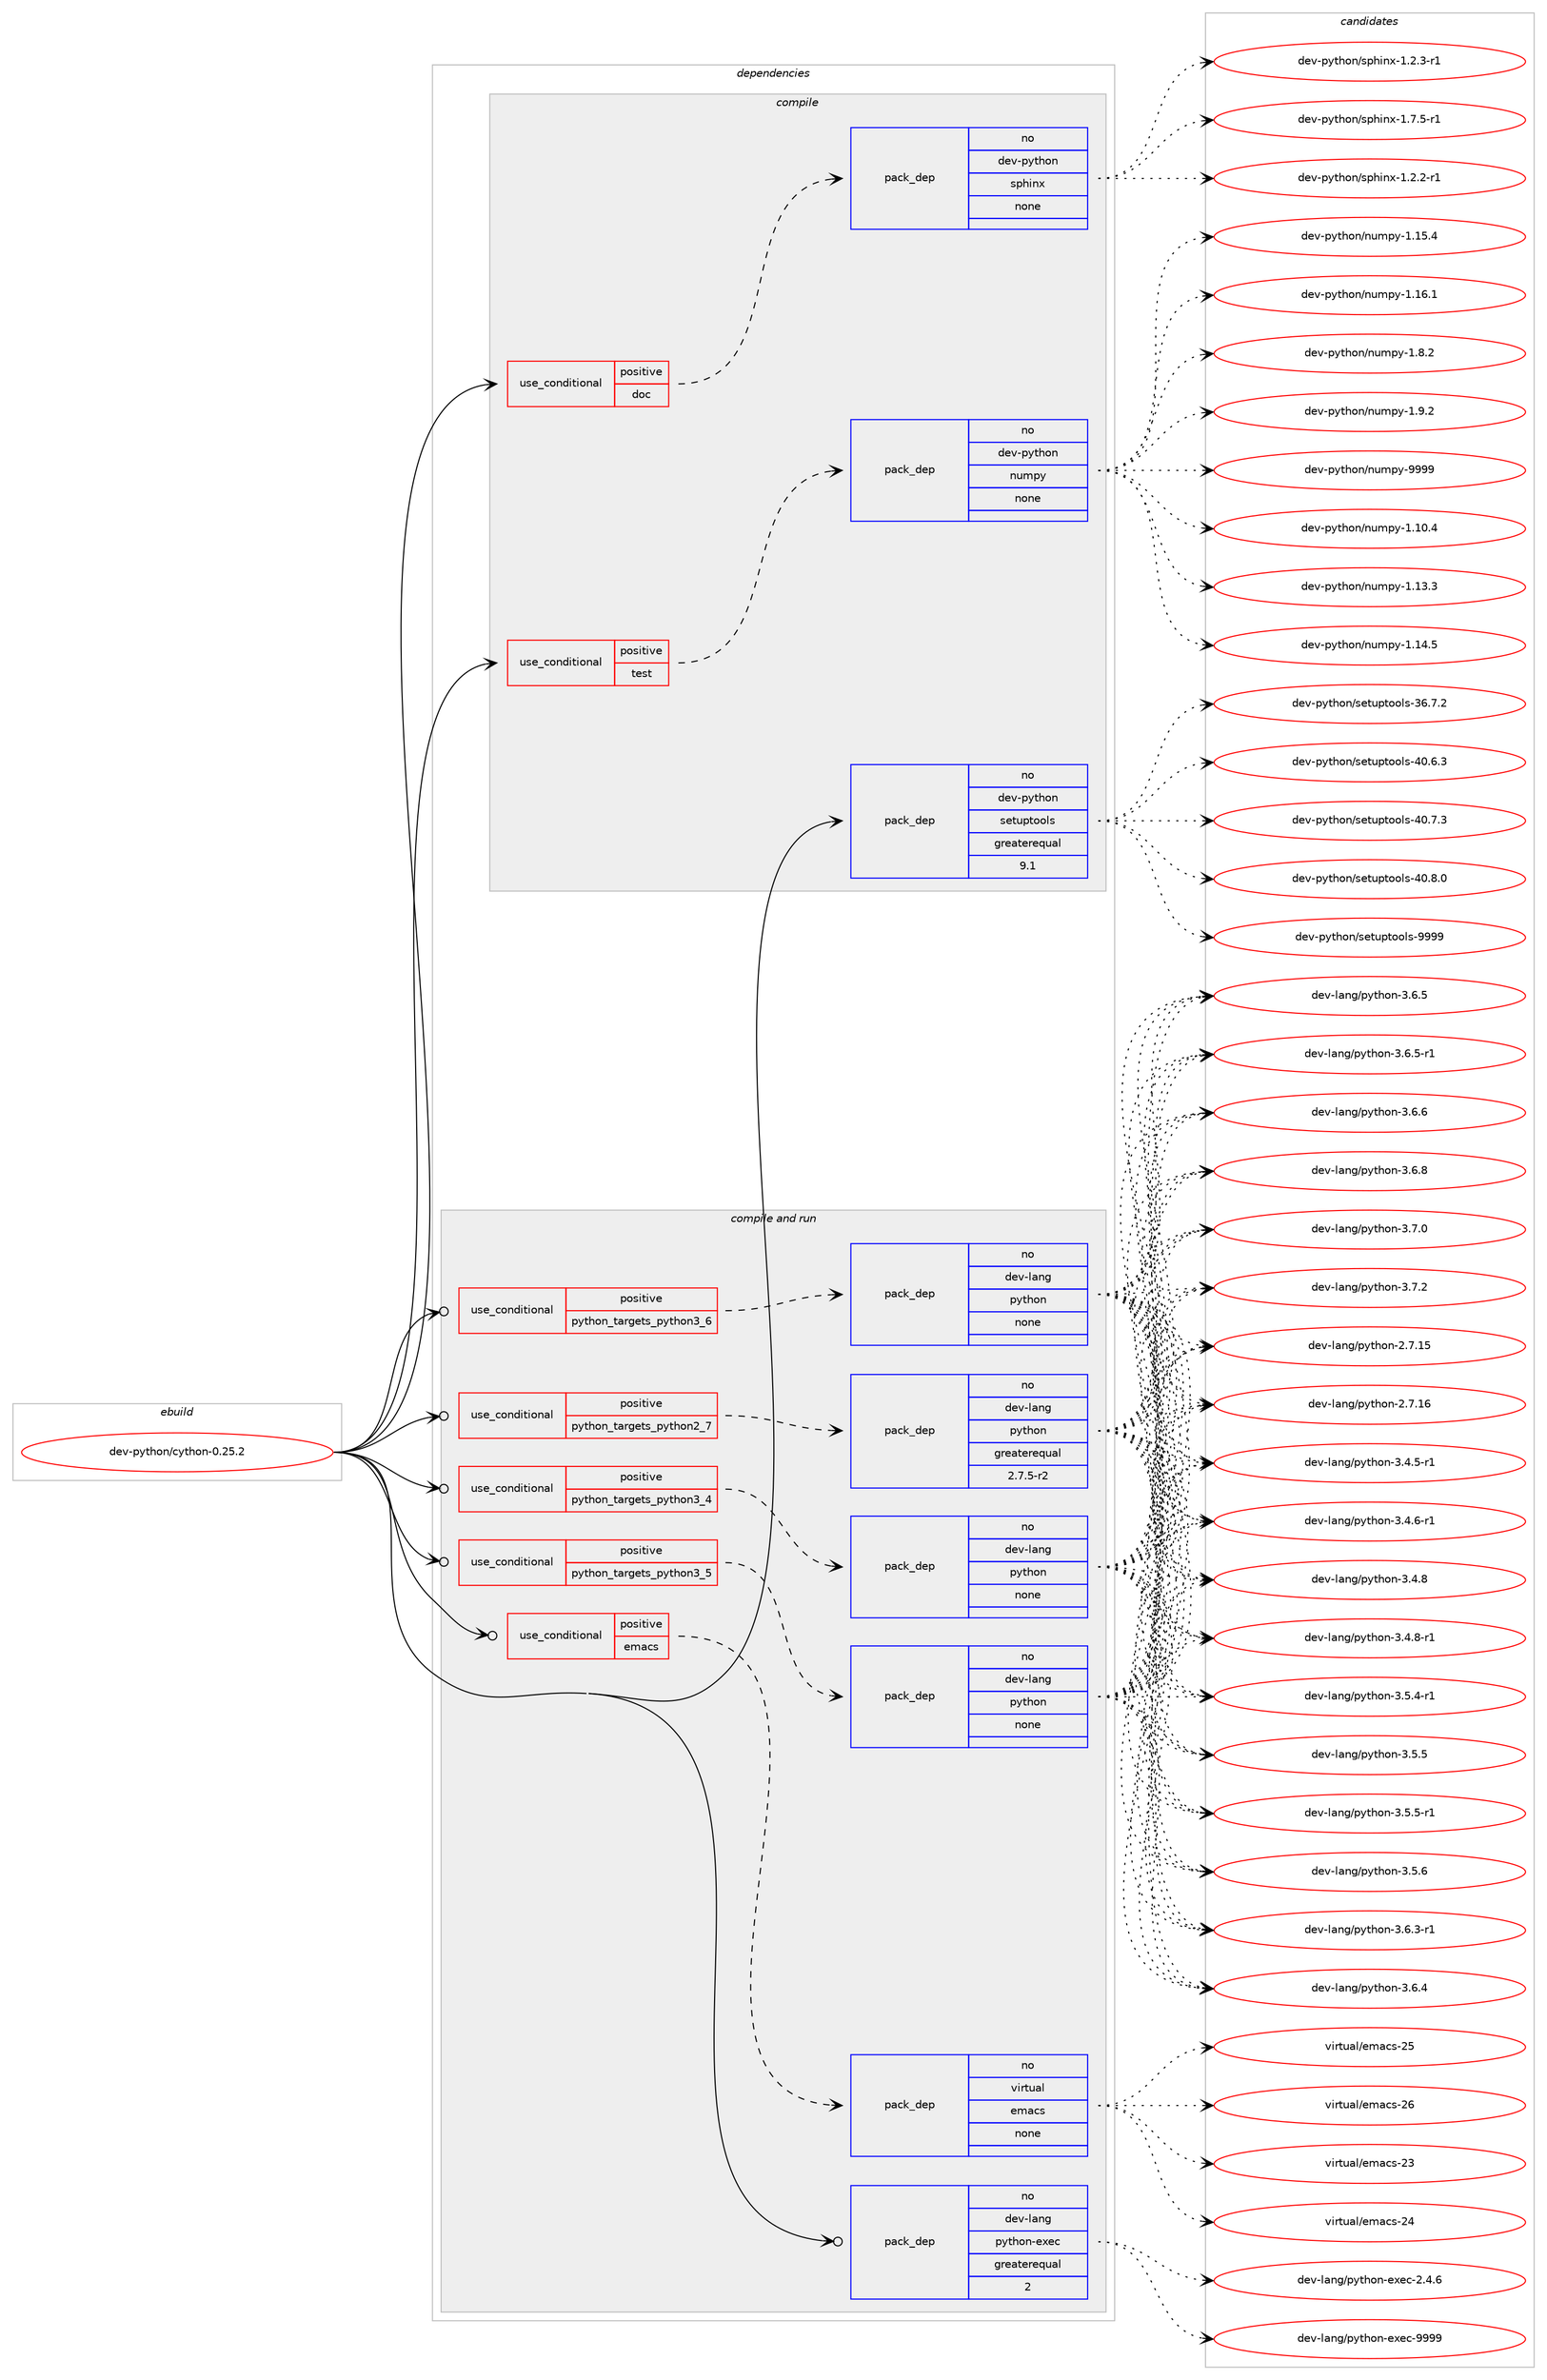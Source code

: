 digraph prolog {

# *************
# Graph options
# *************

newrank=true;
concentrate=true;
compound=true;
graph [rankdir=LR,fontname=Helvetica,fontsize=10,ranksep=1.5];#, ranksep=2.5, nodesep=0.2];
edge  [arrowhead=vee];
node  [fontname=Helvetica,fontsize=10];

# **********
# The ebuild
# **********

subgraph cluster_leftcol {
color=gray;
rank=same;
label=<<i>ebuild</i>>;
id [label="dev-python/cython-0.25.2", color=red, width=4, href="../dev-python/cython-0.25.2.svg"];
}

# ****************
# The dependencies
# ****************

subgraph cluster_midcol {
color=gray;
label=<<i>dependencies</i>>;
subgraph cluster_compile {
fillcolor="#eeeeee";
style=filled;
label=<<i>compile</i>>;
subgraph cond372994 {
dependency1405052 [label=<<TABLE BORDER="0" CELLBORDER="1" CELLSPACING="0" CELLPADDING="4"><TR><TD ROWSPAN="3" CELLPADDING="10">use_conditional</TD></TR><TR><TD>positive</TD></TR><TR><TD>doc</TD></TR></TABLE>>, shape=none, color=red];
subgraph pack1008813 {
dependency1405053 [label=<<TABLE BORDER="0" CELLBORDER="1" CELLSPACING="0" CELLPADDING="4" WIDTH="220"><TR><TD ROWSPAN="6" CELLPADDING="30">pack_dep</TD></TR><TR><TD WIDTH="110">no</TD></TR><TR><TD>dev-python</TD></TR><TR><TD>sphinx</TD></TR><TR><TD>none</TD></TR><TR><TD></TD></TR></TABLE>>, shape=none, color=blue];
}
dependency1405052:e -> dependency1405053:w [weight=20,style="dashed",arrowhead="vee"];
}
id:e -> dependency1405052:w [weight=20,style="solid",arrowhead="vee"];
subgraph cond372995 {
dependency1405054 [label=<<TABLE BORDER="0" CELLBORDER="1" CELLSPACING="0" CELLPADDING="4"><TR><TD ROWSPAN="3" CELLPADDING="10">use_conditional</TD></TR><TR><TD>positive</TD></TR><TR><TD>test</TD></TR></TABLE>>, shape=none, color=red];
subgraph pack1008814 {
dependency1405055 [label=<<TABLE BORDER="0" CELLBORDER="1" CELLSPACING="0" CELLPADDING="4" WIDTH="220"><TR><TD ROWSPAN="6" CELLPADDING="30">pack_dep</TD></TR><TR><TD WIDTH="110">no</TD></TR><TR><TD>dev-python</TD></TR><TR><TD>numpy</TD></TR><TR><TD>none</TD></TR><TR><TD></TD></TR></TABLE>>, shape=none, color=blue];
}
dependency1405054:e -> dependency1405055:w [weight=20,style="dashed",arrowhead="vee"];
}
id:e -> dependency1405054:w [weight=20,style="solid",arrowhead="vee"];
subgraph pack1008815 {
dependency1405056 [label=<<TABLE BORDER="0" CELLBORDER="1" CELLSPACING="0" CELLPADDING="4" WIDTH="220"><TR><TD ROWSPAN="6" CELLPADDING="30">pack_dep</TD></TR><TR><TD WIDTH="110">no</TD></TR><TR><TD>dev-python</TD></TR><TR><TD>setuptools</TD></TR><TR><TD>greaterequal</TD></TR><TR><TD>9.1</TD></TR></TABLE>>, shape=none, color=blue];
}
id:e -> dependency1405056:w [weight=20,style="solid",arrowhead="vee"];
}
subgraph cluster_compileandrun {
fillcolor="#eeeeee";
style=filled;
label=<<i>compile and run</i>>;
subgraph cond372996 {
dependency1405057 [label=<<TABLE BORDER="0" CELLBORDER="1" CELLSPACING="0" CELLPADDING="4"><TR><TD ROWSPAN="3" CELLPADDING="10">use_conditional</TD></TR><TR><TD>positive</TD></TR><TR><TD>emacs</TD></TR></TABLE>>, shape=none, color=red];
subgraph pack1008816 {
dependency1405058 [label=<<TABLE BORDER="0" CELLBORDER="1" CELLSPACING="0" CELLPADDING="4" WIDTH="220"><TR><TD ROWSPAN="6" CELLPADDING="30">pack_dep</TD></TR><TR><TD WIDTH="110">no</TD></TR><TR><TD>virtual</TD></TR><TR><TD>emacs</TD></TR><TR><TD>none</TD></TR><TR><TD></TD></TR></TABLE>>, shape=none, color=blue];
}
dependency1405057:e -> dependency1405058:w [weight=20,style="dashed",arrowhead="vee"];
}
id:e -> dependency1405057:w [weight=20,style="solid",arrowhead="odotvee"];
subgraph cond372997 {
dependency1405059 [label=<<TABLE BORDER="0" CELLBORDER="1" CELLSPACING="0" CELLPADDING="4"><TR><TD ROWSPAN="3" CELLPADDING="10">use_conditional</TD></TR><TR><TD>positive</TD></TR><TR><TD>python_targets_python2_7</TD></TR></TABLE>>, shape=none, color=red];
subgraph pack1008817 {
dependency1405060 [label=<<TABLE BORDER="0" CELLBORDER="1" CELLSPACING="0" CELLPADDING="4" WIDTH="220"><TR><TD ROWSPAN="6" CELLPADDING="30">pack_dep</TD></TR><TR><TD WIDTH="110">no</TD></TR><TR><TD>dev-lang</TD></TR><TR><TD>python</TD></TR><TR><TD>greaterequal</TD></TR><TR><TD>2.7.5-r2</TD></TR></TABLE>>, shape=none, color=blue];
}
dependency1405059:e -> dependency1405060:w [weight=20,style="dashed",arrowhead="vee"];
}
id:e -> dependency1405059:w [weight=20,style="solid",arrowhead="odotvee"];
subgraph cond372998 {
dependency1405061 [label=<<TABLE BORDER="0" CELLBORDER="1" CELLSPACING="0" CELLPADDING="4"><TR><TD ROWSPAN="3" CELLPADDING="10">use_conditional</TD></TR><TR><TD>positive</TD></TR><TR><TD>python_targets_python3_4</TD></TR></TABLE>>, shape=none, color=red];
subgraph pack1008818 {
dependency1405062 [label=<<TABLE BORDER="0" CELLBORDER="1" CELLSPACING="0" CELLPADDING="4" WIDTH="220"><TR><TD ROWSPAN="6" CELLPADDING="30">pack_dep</TD></TR><TR><TD WIDTH="110">no</TD></TR><TR><TD>dev-lang</TD></TR><TR><TD>python</TD></TR><TR><TD>none</TD></TR><TR><TD></TD></TR></TABLE>>, shape=none, color=blue];
}
dependency1405061:e -> dependency1405062:w [weight=20,style="dashed",arrowhead="vee"];
}
id:e -> dependency1405061:w [weight=20,style="solid",arrowhead="odotvee"];
subgraph cond372999 {
dependency1405063 [label=<<TABLE BORDER="0" CELLBORDER="1" CELLSPACING="0" CELLPADDING="4"><TR><TD ROWSPAN="3" CELLPADDING="10">use_conditional</TD></TR><TR><TD>positive</TD></TR><TR><TD>python_targets_python3_5</TD></TR></TABLE>>, shape=none, color=red];
subgraph pack1008819 {
dependency1405064 [label=<<TABLE BORDER="0" CELLBORDER="1" CELLSPACING="0" CELLPADDING="4" WIDTH="220"><TR><TD ROWSPAN="6" CELLPADDING="30">pack_dep</TD></TR><TR><TD WIDTH="110">no</TD></TR><TR><TD>dev-lang</TD></TR><TR><TD>python</TD></TR><TR><TD>none</TD></TR><TR><TD></TD></TR></TABLE>>, shape=none, color=blue];
}
dependency1405063:e -> dependency1405064:w [weight=20,style="dashed",arrowhead="vee"];
}
id:e -> dependency1405063:w [weight=20,style="solid",arrowhead="odotvee"];
subgraph cond373000 {
dependency1405065 [label=<<TABLE BORDER="0" CELLBORDER="1" CELLSPACING="0" CELLPADDING="4"><TR><TD ROWSPAN="3" CELLPADDING="10">use_conditional</TD></TR><TR><TD>positive</TD></TR><TR><TD>python_targets_python3_6</TD></TR></TABLE>>, shape=none, color=red];
subgraph pack1008820 {
dependency1405066 [label=<<TABLE BORDER="0" CELLBORDER="1" CELLSPACING="0" CELLPADDING="4" WIDTH="220"><TR><TD ROWSPAN="6" CELLPADDING="30">pack_dep</TD></TR><TR><TD WIDTH="110">no</TD></TR><TR><TD>dev-lang</TD></TR><TR><TD>python</TD></TR><TR><TD>none</TD></TR><TR><TD></TD></TR></TABLE>>, shape=none, color=blue];
}
dependency1405065:e -> dependency1405066:w [weight=20,style="dashed",arrowhead="vee"];
}
id:e -> dependency1405065:w [weight=20,style="solid",arrowhead="odotvee"];
subgraph pack1008821 {
dependency1405067 [label=<<TABLE BORDER="0" CELLBORDER="1" CELLSPACING="0" CELLPADDING="4" WIDTH="220"><TR><TD ROWSPAN="6" CELLPADDING="30">pack_dep</TD></TR><TR><TD WIDTH="110">no</TD></TR><TR><TD>dev-lang</TD></TR><TR><TD>python-exec</TD></TR><TR><TD>greaterequal</TD></TR><TR><TD>2</TD></TR></TABLE>>, shape=none, color=blue];
}
id:e -> dependency1405067:w [weight=20,style="solid",arrowhead="odotvee"];
}
subgraph cluster_run {
fillcolor="#eeeeee";
style=filled;
label=<<i>run</i>>;
}
}

# **************
# The candidates
# **************

subgraph cluster_choices {
rank=same;
color=gray;
label=<<i>candidates</i>>;

subgraph choice1008813 {
color=black;
nodesep=1;
choice10010111845112121116104111110471151121041051101204549465046504511449 [label="dev-python/sphinx-1.2.2-r1", color=red, width=4,href="../dev-python/sphinx-1.2.2-r1.svg"];
choice10010111845112121116104111110471151121041051101204549465046514511449 [label="dev-python/sphinx-1.2.3-r1", color=red, width=4,href="../dev-python/sphinx-1.2.3-r1.svg"];
choice10010111845112121116104111110471151121041051101204549465546534511449 [label="dev-python/sphinx-1.7.5-r1", color=red, width=4,href="../dev-python/sphinx-1.7.5-r1.svg"];
dependency1405053:e -> choice10010111845112121116104111110471151121041051101204549465046504511449:w [style=dotted,weight="100"];
dependency1405053:e -> choice10010111845112121116104111110471151121041051101204549465046514511449:w [style=dotted,weight="100"];
dependency1405053:e -> choice10010111845112121116104111110471151121041051101204549465546534511449:w [style=dotted,weight="100"];
}
subgraph choice1008814 {
color=black;
nodesep=1;
choice100101118451121211161041111104711011710911212145494649484652 [label="dev-python/numpy-1.10.4", color=red, width=4,href="../dev-python/numpy-1.10.4.svg"];
choice100101118451121211161041111104711011710911212145494649514651 [label="dev-python/numpy-1.13.3", color=red, width=4,href="../dev-python/numpy-1.13.3.svg"];
choice100101118451121211161041111104711011710911212145494649524653 [label="dev-python/numpy-1.14.5", color=red, width=4,href="../dev-python/numpy-1.14.5.svg"];
choice100101118451121211161041111104711011710911212145494649534652 [label="dev-python/numpy-1.15.4", color=red, width=4,href="../dev-python/numpy-1.15.4.svg"];
choice100101118451121211161041111104711011710911212145494649544649 [label="dev-python/numpy-1.16.1", color=red, width=4,href="../dev-python/numpy-1.16.1.svg"];
choice1001011184511212111610411111047110117109112121454946564650 [label="dev-python/numpy-1.8.2", color=red, width=4,href="../dev-python/numpy-1.8.2.svg"];
choice1001011184511212111610411111047110117109112121454946574650 [label="dev-python/numpy-1.9.2", color=red, width=4,href="../dev-python/numpy-1.9.2.svg"];
choice10010111845112121116104111110471101171091121214557575757 [label="dev-python/numpy-9999", color=red, width=4,href="../dev-python/numpy-9999.svg"];
dependency1405055:e -> choice100101118451121211161041111104711011710911212145494649484652:w [style=dotted,weight="100"];
dependency1405055:e -> choice100101118451121211161041111104711011710911212145494649514651:w [style=dotted,weight="100"];
dependency1405055:e -> choice100101118451121211161041111104711011710911212145494649524653:w [style=dotted,weight="100"];
dependency1405055:e -> choice100101118451121211161041111104711011710911212145494649534652:w [style=dotted,weight="100"];
dependency1405055:e -> choice100101118451121211161041111104711011710911212145494649544649:w [style=dotted,weight="100"];
dependency1405055:e -> choice1001011184511212111610411111047110117109112121454946564650:w [style=dotted,weight="100"];
dependency1405055:e -> choice1001011184511212111610411111047110117109112121454946574650:w [style=dotted,weight="100"];
dependency1405055:e -> choice10010111845112121116104111110471101171091121214557575757:w [style=dotted,weight="100"];
}
subgraph choice1008815 {
color=black;
nodesep=1;
choice100101118451121211161041111104711510111611711211611111110811545515446554650 [label="dev-python/setuptools-36.7.2", color=red, width=4,href="../dev-python/setuptools-36.7.2.svg"];
choice100101118451121211161041111104711510111611711211611111110811545524846544651 [label="dev-python/setuptools-40.6.3", color=red, width=4,href="../dev-python/setuptools-40.6.3.svg"];
choice100101118451121211161041111104711510111611711211611111110811545524846554651 [label="dev-python/setuptools-40.7.3", color=red, width=4,href="../dev-python/setuptools-40.7.3.svg"];
choice100101118451121211161041111104711510111611711211611111110811545524846564648 [label="dev-python/setuptools-40.8.0", color=red, width=4,href="../dev-python/setuptools-40.8.0.svg"];
choice10010111845112121116104111110471151011161171121161111111081154557575757 [label="dev-python/setuptools-9999", color=red, width=4,href="../dev-python/setuptools-9999.svg"];
dependency1405056:e -> choice100101118451121211161041111104711510111611711211611111110811545515446554650:w [style=dotted,weight="100"];
dependency1405056:e -> choice100101118451121211161041111104711510111611711211611111110811545524846544651:w [style=dotted,weight="100"];
dependency1405056:e -> choice100101118451121211161041111104711510111611711211611111110811545524846554651:w [style=dotted,weight="100"];
dependency1405056:e -> choice100101118451121211161041111104711510111611711211611111110811545524846564648:w [style=dotted,weight="100"];
dependency1405056:e -> choice10010111845112121116104111110471151011161171121161111111081154557575757:w [style=dotted,weight="100"];
}
subgraph choice1008816 {
color=black;
nodesep=1;
choice11810511411611797108471011099799115455051 [label="virtual/emacs-23", color=red, width=4,href="../virtual/emacs-23.svg"];
choice11810511411611797108471011099799115455052 [label="virtual/emacs-24", color=red, width=4,href="../virtual/emacs-24.svg"];
choice11810511411611797108471011099799115455053 [label="virtual/emacs-25", color=red, width=4,href="../virtual/emacs-25.svg"];
choice11810511411611797108471011099799115455054 [label="virtual/emacs-26", color=red, width=4,href="../virtual/emacs-26.svg"];
dependency1405058:e -> choice11810511411611797108471011099799115455051:w [style=dotted,weight="100"];
dependency1405058:e -> choice11810511411611797108471011099799115455052:w [style=dotted,weight="100"];
dependency1405058:e -> choice11810511411611797108471011099799115455053:w [style=dotted,weight="100"];
dependency1405058:e -> choice11810511411611797108471011099799115455054:w [style=dotted,weight="100"];
}
subgraph choice1008817 {
color=black;
nodesep=1;
choice10010111845108971101034711212111610411111045504655464953 [label="dev-lang/python-2.7.15", color=red, width=4,href="../dev-lang/python-2.7.15.svg"];
choice10010111845108971101034711212111610411111045504655464954 [label="dev-lang/python-2.7.16", color=red, width=4,href="../dev-lang/python-2.7.16.svg"];
choice1001011184510897110103471121211161041111104551465246534511449 [label="dev-lang/python-3.4.5-r1", color=red, width=4,href="../dev-lang/python-3.4.5-r1.svg"];
choice1001011184510897110103471121211161041111104551465246544511449 [label="dev-lang/python-3.4.6-r1", color=red, width=4,href="../dev-lang/python-3.4.6-r1.svg"];
choice100101118451089711010347112121116104111110455146524656 [label="dev-lang/python-3.4.8", color=red, width=4,href="../dev-lang/python-3.4.8.svg"];
choice1001011184510897110103471121211161041111104551465246564511449 [label="dev-lang/python-3.4.8-r1", color=red, width=4,href="../dev-lang/python-3.4.8-r1.svg"];
choice1001011184510897110103471121211161041111104551465346524511449 [label="dev-lang/python-3.5.4-r1", color=red, width=4,href="../dev-lang/python-3.5.4-r1.svg"];
choice100101118451089711010347112121116104111110455146534653 [label="dev-lang/python-3.5.5", color=red, width=4,href="../dev-lang/python-3.5.5.svg"];
choice1001011184510897110103471121211161041111104551465346534511449 [label="dev-lang/python-3.5.5-r1", color=red, width=4,href="../dev-lang/python-3.5.5-r1.svg"];
choice100101118451089711010347112121116104111110455146534654 [label="dev-lang/python-3.5.6", color=red, width=4,href="../dev-lang/python-3.5.6.svg"];
choice1001011184510897110103471121211161041111104551465446514511449 [label="dev-lang/python-3.6.3-r1", color=red, width=4,href="../dev-lang/python-3.6.3-r1.svg"];
choice100101118451089711010347112121116104111110455146544652 [label="dev-lang/python-3.6.4", color=red, width=4,href="../dev-lang/python-3.6.4.svg"];
choice100101118451089711010347112121116104111110455146544653 [label="dev-lang/python-3.6.5", color=red, width=4,href="../dev-lang/python-3.6.5.svg"];
choice1001011184510897110103471121211161041111104551465446534511449 [label="dev-lang/python-3.6.5-r1", color=red, width=4,href="../dev-lang/python-3.6.5-r1.svg"];
choice100101118451089711010347112121116104111110455146544654 [label="dev-lang/python-3.6.6", color=red, width=4,href="../dev-lang/python-3.6.6.svg"];
choice100101118451089711010347112121116104111110455146544656 [label="dev-lang/python-3.6.8", color=red, width=4,href="../dev-lang/python-3.6.8.svg"];
choice100101118451089711010347112121116104111110455146554648 [label="dev-lang/python-3.7.0", color=red, width=4,href="../dev-lang/python-3.7.0.svg"];
choice100101118451089711010347112121116104111110455146554650 [label="dev-lang/python-3.7.2", color=red, width=4,href="../dev-lang/python-3.7.2.svg"];
dependency1405060:e -> choice10010111845108971101034711212111610411111045504655464953:w [style=dotted,weight="100"];
dependency1405060:e -> choice10010111845108971101034711212111610411111045504655464954:w [style=dotted,weight="100"];
dependency1405060:e -> choice1001011184510897110103471121211161041111104551465246534511449:w [style=dotted,weight="100"];
dependency1405060:e -> choice1001011184510897110103471121211161041111104551465246544511449:w [style=dotted,weight="100"];
dependency1405060:e -> choice100101118451089711010347112121116104111110455146524656:w [style=dotted,weight="100"];
dependency1405060:e -> choice1001011184510897110103471121211161041111104551465246564511449:w [style=dotted,weight="100"];
dependency1405060:e -> choice1001011184510897110103471121211161041111104551465346524511449:w [style=dotted,weight="100"];
dependency1405060:e -> choice100101118451089711010347112121116104111110455146534653:w [style=dotted,weight="100"];
dependency1405060:e -> choice1001011184510897110103471121211161041111104551465346534511449:w [style=dotted,weight="100"];
dependency1405060:e -> choice100101118451089711010347112121116104111110455146534654:w [style=dotted,weight="100"];
dependency1405060:e -> choice1001011184510897110103471121211161041111104551465446514511449:w [style=dotted,weight="100"];
dependency1405060:e -> choice100101118451089711010347112121116104111110455146544652:w [style=dotted,weight="100"];
dependency1405060:e -> choice100101118451089711010347112121116104111110455146544653:w [style=dotted,weight="100"];
dependency1405060:e -> choice1001011184510897110103471121211161041111104551465446534511449:w [style=dotted,weight="100"];
dependency1405060:e -> choice100101118451089711010347112121116104111110455146544654:w [style=dotted,weight="100"];
dependency1405060:e -> choice100101118451089711010347112121116104111110455146544656:w [style=dotted,weight="100"];
dependency1405060:e -> choice100101118451089711010347112121116104111110455146554648:w [style=dotted,weight="100"];
dependency1405060:e -> choice100101118451089711010347112121116104111110455146554650:w [style=dotted,weight="100"];
}
subgraph choice1008818 {
color=black;
nodesep=1;
choice10010111845108971101034711212111610411111045504655464953 [label="dev-lang/python-2.7.15", color=red, width=4,href="../dev-lang/python-2.7.15.svg"];
choice10010111845108971101034711212111610411111045504655464954 [label="dev-lang/python-2.7.16", color=red, width=4,href="../dev-lang/python-2.7.16.svg"];
choice1001011184510897110103471121211161041111104551465246534511449 [label="dev-lang/python-3.4.5-r1", color=red, width=4,href="../dev-lang/python-3.4.5-r1.svg"];
choice1001011184510897110103471121211161041111104551465246544511449 [label="dev-lang/python-3.4.6-r1", color=red, width=4,href="../dev-lang/python-3.4.6-r1.svg"];
choice100101118451089711010347112121116104111110455146524656 [label="dev-lang/python-3.4.8", color=red, width=4,href="../dev-lang/python-3.4.8.svg"];
choice1001011184510897110103471121211161041111104551465246564511449 [label="dev-lang/python-3.4.8-r1", color=red, width=4,href="../dev-lang/python-3.4.8-r1.svg"];
choice1001011184510897110103471121211161041111104551465346524511449 [label="dev-lang/python-3.5.4-r1", color=red, width=4,href="../dev-lang/python-3.5.4-r1.svg"];
choice100101118451089711010347112121116104111110455146534653 [label="dev-lang/python-3.5.5", color=red, width=4,href="../dev-lang/python-3.5.5.svg"];
choice1001011184510897110103471121211161041111104551465346534511449 [label="dev-lang/python-3.5.5-r1", color=red, width=4,href="../dev-lang/python-3.5.5-r1.svg"];
choice100101118451089711010347112121116104111110455146534654 [label="dev-lang/python-3.5.6", color=red, width=4,href="../dev-lang/python-3.5.6.svg"];
choice1001011184510897110103471121211161041111104551465446514511449 [label="dev-lang/python-3.6.3-r1", color=red, width=4,href="../dev-lang/python-3.6.3-r1.svg"];
choice100101118451089711010347112121116104111110455146544652 [label="dev-lang/python-3.6.4", color=red, width=4,href="../dev-lang/python-3.6.4.svg"];
choice100101118451089711010347112121116104111110455146544653 [label="dev-lang/python-3.6.5", color=red, width=4,href="../dev-lang/python-3.6.5.svg"];
choice1001011184510897110103471121211161041111104551465446534511449 [label="dev-lang/python-3.6.5-r1", color=red, width=4,href="../dev-lang/python-3.6.5-r1.svg"];
choice100101118451089711010347112121116104111110455146544654 [label="dev-lang/python-3.6.6", color=red, width=4,href="../dev-lang/python-3.6.6.svg"];
choice100101118451089711010347112121116104111110455146544656 [label="dev-lang/python-3.6.8", color=red, width=4,href="../dev-lang/python-3.6.8.svg"];
choice100101118451089711010347112121116104111110455146554648 [label="dev-lang/python-3.7.0", color=red, width=4,href="../dev-lang/python-3.7.0.svg"];
choice100101118451089711010347112121116104111110455146554650 [label="dev-lang/python-3.7.2", color=red, width=4,href="../dev-lang/python-3.7.2.svg"];
dependency1405062:e -> choice10010111845108971101034711212111610411111045504655464953:w [style=dotted,weight="100"];
dependency1405062:e -> choice10010111845108971101034711212111610411111045504655464954:w [style=dotted,weight="100"];
dependency1405062:e -> choice1001011184510897110103471121211161041111104551465246534511449:w [style=dotted,weight="100"];
dependency1405062:e -> choice1001011184510897110103471121211161041111104551465246544511449:w [style=dotted,weight="100"];
dependency1405062:e -> choice100101118451089711010347112121116104111110455146524656:w [style=dotted,weight="100"];
dependency1405062:e -> choice1001011184510897110103471121211161041111104551465246564511449:w [style=dotted,weight="100"];
dependency1405062:e -> choice1001011184510897110103471121211161041111104551465346524511449:w [style=dotted,weight="100"];
dependency1405062:e -> choice100101118451089711010347112121116104111110455146534653:w [style=dotted,weight="100"];
dependency1405062:e -> choice1001011184510897110103471121211161041111104551465346534511449:w [style=dotted,weight="100"];
dependency1405062:e -> choice100101118451089711010347112121116104111110455146534654:w [style=dotted,weight="100"];
dependency1405062:e -> choice1001011184510897110103471121211161041111104551465446514511449:w [style=dotted,weight="100"];
dependency1405062:e -> choice100101118451089711010347112121116104111110455146544652:w [style=dotted,weight="100"];
dependency1405062:e -> choice100101118451089711010347112121116104111110455146544653:w [style=dotted,weight="100"];
dependency1405062:e -> choice1001011184510897110103471121211161041111104551465446534511449:w [style=dotted,weight="100"];
dependency1405062:e -> choice100101118451089711010347112121116104111110455146544654:w [style=dotted,weight="100"];
dependency1405062:e -> choice100101118451089711010347112121116104111110455146544656:w [style=dotted,weight="100"];
dependency1405062:e -> choice100101118451089711010347112121116104111110455146554648:w [style=dotted,weight="100"];
dependency1405062:e -> choice100101118451089711010347112121116104111110455146554650:w [style=dotted,weight="100"];
}
subgraph choice1008819 {
color=black;
nodesep=1;
choice10010111845108971101034711212111610411111045504655464953 [label="dev-lang/python-2.7.15", color=red, width=4,href="../dev-lang/python-2.7.15.svg"];
choice10010111845108971101034711212111610411111045504655464954 [label="dev-lang/python-2.7.16", color=red, width=4,href="../dev-lang/python-2.7.16.svg"];
choice1001011184510897110103471121211161041111104551465246534511449 [label="dev-lang/python-3.4.5-r1", color=red, width=4,href="../dev-lang/python-3.4.5-r1.svg"];
choice1001011184510897110103471121211161041111104551465246544511449 [label="dev-lang/python-3.4.6-r1", color=red, width=4,href="../dev-lang/python-3.4.6-r1.svg"];
choice100101118451089711010347112121116104111110455146524656 [label="dev-lang/python-3.4.8", color=red, width=4,href="../dev-lang/python-3.4.8.svg"];
choice1001011184510897110103471121211161041111104551465246564511449 [label="dev-lang/python-3.4.8-r1", color=red, width=4,href="../dev-lang/python-3.4.8-r1.svg"];
choice1001011184510897110103471121211161041111104551465346524511449 [label="dev-lang/python-3.5.4-r1", color=red, width=4,href="../dev-lang/python-3.5.4-r1.svg"];
choice100101118451089711010347112121116104111110455146534653 [label="dev-lang/python-3.5.5", color=red, width=4,href="../dev-lang/python-3.5.5.svg"];
choice1001011184510897110103471121211161041111104551465346534511449 [label="dev-lang/python-3.5.5-r1", color=red, width=4,href="../dev-lang/python-3.5.5-r1.svg"];
choice100101118451089711010347112121116104111110455146534654 [label="dev-lang/python-3.5.6", color=red, width=4,href="../dev-lang/python-3.5.6.svg"];
choice1001011184510897110103471121211161041111104551465446514511449 [label="dev-lang/python-3.6.3-r1", color=red, width=4,href="../dev-lang/python-3.6.3-r1.svg"];
choice100101118451089711010347112121116104111110455146544652 [label="dev-lang/python-3.6.4", color=red, width=4,href="../dev-lang/python-3.6.4.svg"];
choice100101118451089711010347112121116104111110455146544653 [label="dev-lang/python-3.6.5", color=red, width=4,href="../dev-lang/python-3.6.5.svg"];
choice1001011184510897110103471121211161041111104551465446534511449 [label="dev-lang/python-3.6.5-r1", color=red, width=4,href="../dev-lang/python-3.6.5-r1.svg"];
choice100101118451089711010347112121116104111110455146544654 [label="dev-lang/python-3.6.6", color=red, width=4,href="../dev-lang/python-3.6.6.svg"];
choice100101118451089711010347112121116104111110455146544656 [label="dev-lang/python-3.6.8", color=red, width=4,href="../dev-lang/python-3.6.8.svg"];
choice100101118451089711010347112121116104111110455146554648 [label="dev-lang/python-3.7.0", color=red, width=4,href="../dev-lang/python-3.7.0.svg"];
choice100101118451089711010347112121116104111110455146554650 [label="dev-lang/python-3.7.2", color=red, width=4,href="../dev-lang/python-3.7.2.svg"];
dependency1405064:e -> choice10010111845108971101034711212111610411111045504655464953:w [style=dotted,weight="100"];
dependency1405064:e -> choice10010111845108971101034711212111610411111045504655464954:w [style=dotted,weight="100"];
dependency1405064:e -> choice1001011184510897110103471121211161041111104551465246534511449:w [style=dotted,weight="100"];
dependency1405064:e -> choice1001011184510897110103471121211161041111104551465246544511449:w [style=dotted,weight="100"];
dependency1405064:e -> choice100101118451089711010347112121116104111110455146524656:w [style=dotted,weight="100"];
dependency1405064:e -> choice1001011184510897110103471121211161041111104551465246564511449:w [style=dotted,weight="100"];
dependency1405064:e -> choice1001011184510897110103471121211161041111104551465346524511449:w [style=dotted,weight="100"];
dependency1405064:e -> choice100101118451089711010347112121116104111110455146534653:w [style=dotted,weight="100"];
dependency1405064:e -> choice1001011184510897110103471121211161041111104551465346534511449:w [style=dotted,weight="100"];
dependency1405064:e -> choice100101118451089711010347112121116104111110455146534654:w [style=dotted,weight="100"];
dependency1405064:e -> choice1001011184510897110103471121211161041111104551465446514511449:w [style=dotted,weight="100"];
dependency1405064:e -> choice100101118451089711010347112121116104111110455146544652:w [style=dotted,weight="100"];
dependency1405064:e -> choice100101118451089711010347112121116104111110455146544653:w [style=dotted,weight="100"];
dependency1405064:e -> choice1001011184510897110103471121211161041111104551465446534511449:w [style=dotted,weight="100"];
dependency1405064:e -> choice100101118451089711010347112121116104111110455146544654:w [style=dotted,weight="100"];
dependency1405064:e -> choice100101118451089711010347112121116104111110455146544656:w [style=dotted,weight="100"];
dependency1405064:e -> choice100101118451089711010347112121116104111110455146554648:w [style=dotted,weight="100"];
dependency1405064:e -> choice100101118451089711010347112121116104111110455146554650:w [style=dotted,weight="100"];
}
subgraph choice1008820 {
color=black;
nodesep=1;
choice10010111845108971101034711212111610411111045504655464953 [label="dev-lang/python-2.7.15", color=red, width=4,href="../dev-lang/python-2.7.15.svg"];
choice10010111845108971101034711212111610411111045504655464954 [label="dev-lang/python-2.7.16", color=red, width=4,href="../dev-lang/python-2.7.16.svg"];
choice1001011184510897110103471121211161041111104551465246534511449 [label="dev-lang/python-3.4.5-r1", color=red, width=4,href="../dev-lang/python-3.4.5-r1.svg"];
choice1001011184510897110103471121211161041111104551465246544511449 [label="dev-lang/python-3.4.6-r1", color=red, width=4,href="../dev-lang/python-3.4.6-r1.svg"];
choice100101118451089711010347112121116104111110455146524656 [label="dev-lang/python-3.4.8", color=red, width=4,href="../dev-lang/python-3.4.8.svg"];
choice1001011184510897110103471121211161041111104551465246564511449 [label="dev-lang/python-3.4.8-r1", color=red, width=4,href="../dev-lang/python-3.4.8-r1.svg"];
choice1001011184510897110103471121211161041111104551465346524511449 [label="dev-lang/python-3.5.4-r1", color=red, width=4,href="../dev-lang/python-3.5.4-r1.svg"];
choice100101118451089711010347112121116104111110455146534653 [label="dev-lang/python-3.5.5", color=red, width=4,href="../dev-lang/python-3.5.5.svg"];
choice1001011184510897110103471121211161041111104551465346534511449 [label="dev-lang/python-3.5.5-r1", color=red, width=4,href="../dev-lang/python-3.5.5-r1.svg"];
choice100101118451089711010347112121116104111110455146534654 [label="dev-lang/python-3.5.6", color=red, width=4,href="../dev-lang/python-3.5.6.svg"];
choice1001011184510897110103471121211161041111104551465446514511449 [label="dev-lang/python-3.6.3-r1", color=red, width=4,href="../dev-lang/python-3.6.3-r1.svg"];
choice100101118451089711010347112121116104111110455146544652 [label="dev-lang/python-3.6.4", color=red, width=4,href="../dev-lang/python-3.6.4.svg"];
choice100101118451089711010347112121116104111110455146544653 [label="dev-lang/python-3.6.5", color=red, width=4,href="../dev-lang/python-3.6.5.svg"];
choice1001011184510897110103471121211161041111104551465446534511449 [label="dev-lang/python-3.6.5-r1", color=red, width=4,href="../dev-lang/python-3.6.5-r1.svg"];
choice100101118451089711010347112121116104111110455146544654 [label="dev-lang/python-3.6.6", color=red, width=4,href="../dev-lang/python-3.6.6.svg"];
choice100101118451089711010347112121116104111110455146544656 [label="dev-lang/python-3.6.8", color=red, width=4,href="../dev-lang/python-3.6.8.svg"];
choice100101118451089711010347112121116104111110455146554648 [label="dev-lang/python-3.7.0", color=red, width=4,href="../dev-lang/python-3.7.0.svg"];
choice100101118451089711010347112121116104111110455146554650 [label="dev-lang/python-3.7.2", color=red, width=4,href="../dev-lang/python-3.7.2.svg"];
dependency1405066:e -> choice10010111845108971101034711212111610411111045504655464953:w [style=dotted,weight="100"];
dependency1405066:e -> choice10010111845108971101034711212111610411111045504655464954:w [style=dotted,weight="100"];
dependency1405066:e -> choice1001011184510897110103471121211161041111104551465246534511449:w [style=dotted,weight="100"];
dependency1405066:e -> choice1001011184510897110103471121211161041111104551465246544511449:w [style=dotted,weight="100"];
dependency1405066:e -> choice100101118451089711010347112121116104111110455146524656:w [style=dotted,weight="100"];
dependency1405066:e -> choice1001011184510897110103471121211161041111104551465246564511449:w [style=dotted,weight="100"];
dependency1405066:e -> choice1001011184510897110103471121211161041111104551465346524511449:w [style=dotted,weight="100"];
dependency1405066:e -> choice100101118451089711010347112121116104111110455146534653:w [style=dotted,weight="100"];
dependency1405066:e -> choice1001011184510897110103471121211161041111104551465346534511449:w [style=dotted,weight="100"];
dependency1405066:e -> choice100101118451089711010347112121116104111110455146534654:w [style=dotted,weight="100"];
dependency1405066:e -> choice1001011184510897110103471121211161041111104551465446514511449:w [style=dotted,weight="100"];
dependency1405066:e -> choice100101118451089711010347112121116104111110455146544652:w [style=dotted,weight="100"];
dependency1405066:e -> choice100101118451089711010347112121116104111110455146544653:w [style=dotted,weight="100"];
dependency1405066:e -> choice1001011184510897110103471121211161041111104551465446534511449:w [style=dotted,weight="100"];
dependency1405066:e -> choice100101118451089711010347112121116104111110455146544654:w [style=dotted,weight="100"];
dependency1405066:e -> choice100101118451089711010347112121116104111110455146544656:w [style=dotted,weight="100"];
dependency1405066:e -> choice100101118451089711010347112121116104111110455146554648:w [style=dotted,weight="100"];
dependency1405066:e -> choice100101118451089711010347112121116104111110455146554650:w [style=dotted,weight="100"];
}
subgraph choice1008821 {
color=black;
nodesep=1;
choice1001011184510897110103471121211161041111104510112010199455046524654 [label="dev-lang/python-exec-2.4.6", color=red, width=4,href="../dev-lang/python-exec-2.4.6.svg"];
choice10010111845108971101034711212111610411111045101120101994557575757 [label="dev-lang/python-exec-9999", color=red, width=4,href="../dev-lang/python-exec-9999.svg"];
dependency1405067:e -> choice1001011184510897110103471121211161041111104510112010199455046524654:w [style=dotted,weight="100"];
dependency1405067:e -> choice10010111845108971101034711212111610411111045101120101994557575757:w [style=dotted,weight="100"];
}
}

}

